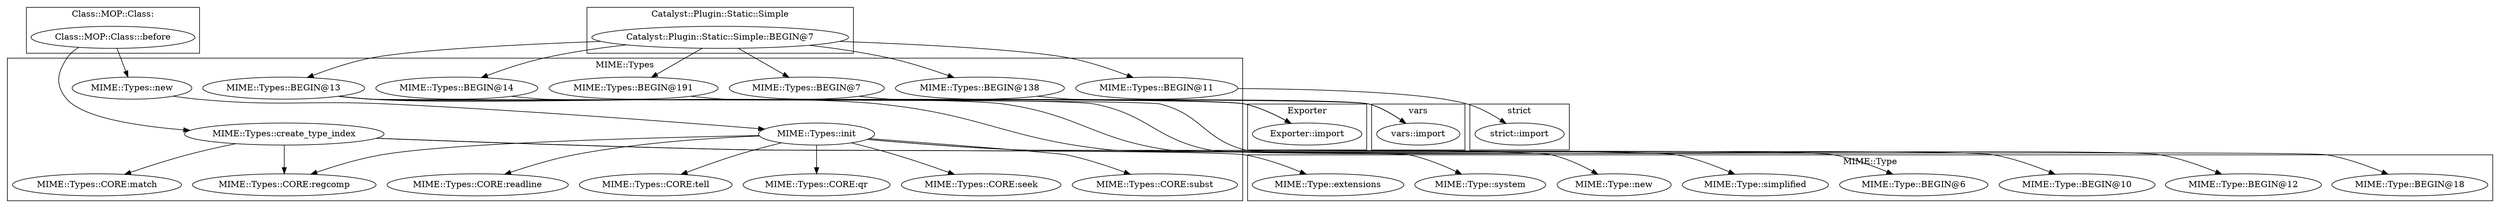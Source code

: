 digraph {
graph [overlap=false]
subgraph cluster_Catalyst_Plugin_Static_Simple {
	label="Catalyst::Plugin::Static::Simple";
	"Catalyst::Plugin::Static::Simple::BEGIN@7";
}
subgraph cluster_Class_MOP_Class_ {
	label="Class::MOP::Class:";
	"Class::MOP::Class:::before";
}
subgraph cluster_MIME_Type {
	label="MIME::Type";
	"MIME::Type::simplified";
	"MIME::Type::BEGIN@12";
	"MIME::Type::system";
	"MIME::Type::BEGIN@18";
	"MIME::Type::BEGIN@6";
	"MIME::Type::BEGIN@10";
	"MIME::Type::new";
	"MIME::Type::extensions";
}
subgraph cluster_Exporter {
	label="Exporter";
	"Exporter::import";
}
subgraph cluster_MIME_Types {
	label="MIME::Types";
	"MIME::Types::CORE:match";
	"MIME::Types::CORE:subst";
	"MIME::Types::CORE:readline";
	"MIME::Types::BEGIN@13";
	"MIME::Types::BEGIN@191";
	"MIME::Types::CORE:regcomp";
	"MIME::Types::CORE:tell";
	"MIME::Types::BEGIN@138";
	"MIME::Types::BEGIN@14";
	"MIME::Types::CORE:qr";
	"MIME::Types::CORE:seek";
	"MIME::Types::create_type_index";
	"MIME::Types::BEGIN@7";
	"MIME::Types::new";
	"MIME::Types::BEGIN@11";
	"MIME::Types::init";
}
subgraph cluster_vars {
	label="vars";
	"vars::import";
}
subgraph cluster_strict {
	label="strict";
	"strict::import";
}
"Class::MOP::Class:::before" -> "MIME::Types::create_type_index";
"Catalyst::Plugin::Static::Simple::BEGIN@7" -> "MIME::Types::BEGIN@138";
"MIME::Types::BEGIN@13" -> "MIME::Type::BEGIN@10";
"MIME::Types::create_type_index" -> "MIME::Types::CORE:match";
"MIME::Types::BEGIN@11" -> "strict::import";
"Class::MOP::Class:::before" -> "MIME::Types::new";
"MIME::Types::create_type_index" -> "MIME::Types::CORE:regcomp";
"MIME::Types::init" -> "MIME::Types::CORE:regcomp";
"MIME::Types::BEGIN@13" -> "MIME::Type::BEGIN@18";
"MIME::Types::BEGIN@14" -> "Exporter::import";
"MIME::Types::BEGIN@191" -> "Exporter::import";
"MIME::Types::BEGIN@138" -> "vars::import";
"MIME::Types::BEGIN@7" -> "vars::import";
"Catalyst::Plugin::Static::Simple::BEGIN@7" -> "MIME::Types::BEGIN@7";
"MIME::Types::init" -> "MIME::Types::CORE:qr";
"Catalyst::Plugin::Static::Simple::BEGIN@7" -> "MIME::Types::BEGIN@14";
"MIME::Types::init" -> "MIME::Types::CORE:seek";
"MIME::Types::create_type_index" -> "MIME::Type::extensions";
"Catalyst::Plugin::Static::Simple::BEGIN@7" -> "MIME::Types::BEGIN@191";
"MIME::Types::BEGIN@13" -> "MIME::Type::BEGIN@12";
"MIME::Types::init" -> "MIME::Type::simplified";
"MIME::Types::init" -> "MIME::Types::CORE:subst";
"MIME::Types::BEGIN@13" -> "MIME::Type::BEGIN@6";
"Catalyst::Plugin::Static::Simple::BEGIN@7" -> "MIME::Types::BEGIN@13";
"MIME::Types::init" -> "MIME::Type::new";
"Catalyst::Plugin::Static::Simple::BEGIN@7" -> "MIME::Types::BEGIN@11";
"MIME::Types::create_type_index" -> "MIME::Type::system";
"MIME::Types::init" -> "MIME::Types::CORE:readline";
"MIME::Types::init" -> "MIME::Types::CORE:tell";
"MIME::Types::new" -> "MIME::Types::init";
}
